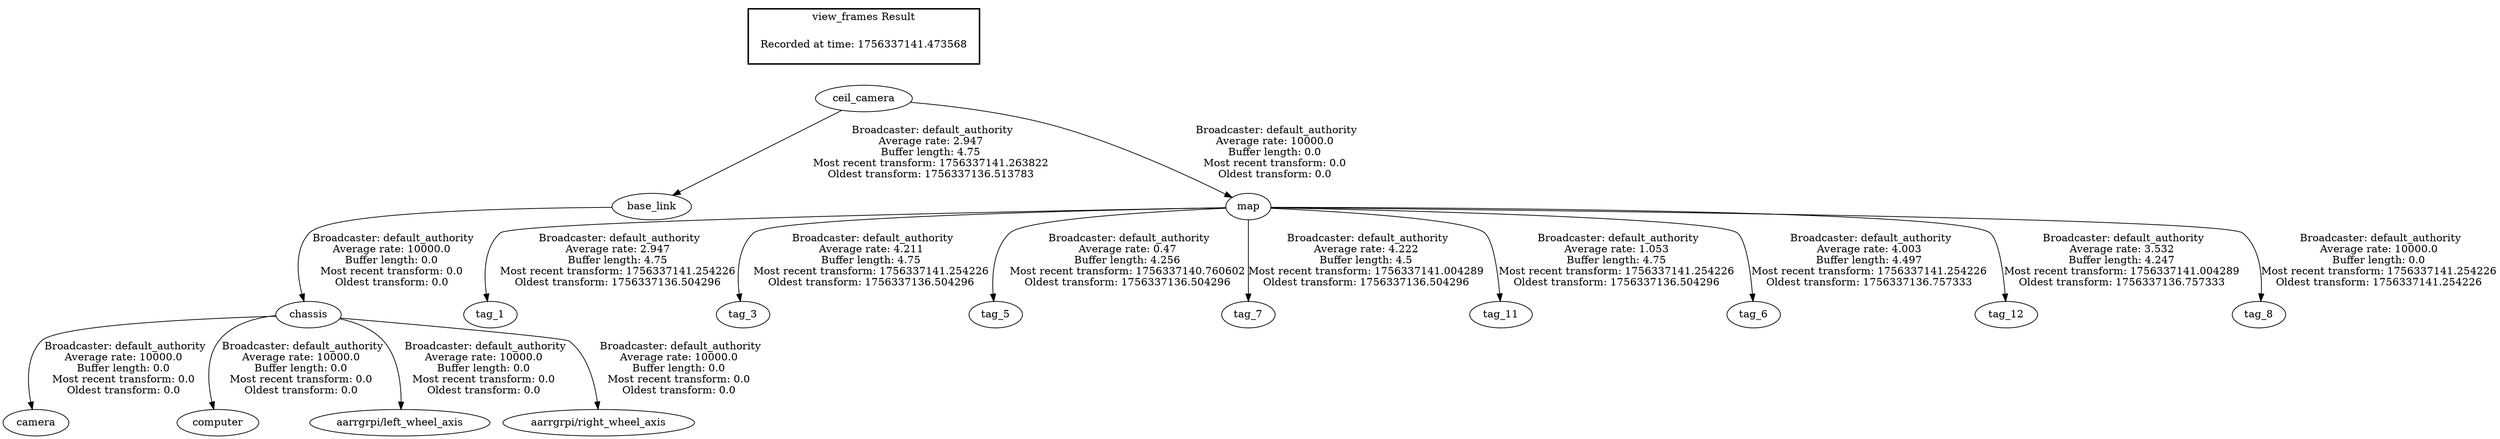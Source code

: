 digraph G {
"base_link" -> "chassis"[label=" Broadcaster: default_authority\nAverage rate: 10000.0\nBuffer length: 0.0\nMost recent transform: 0.0\nOldest transform: 0.0\n"];
"ceil_camera" -> "base_link"[label=" Broadcaster: default_authority\nAverage rate: 2.947\nBuffer length: 4.75\nMost recent transform: 1756337141.263822\nOldest transform: 1756337136.513783\n"];
"chassis" -> "camera"[label=" Broadcaster: default_authority\nAverage rate: 10000.0\nBuffer length: 0.0\nMost recent transform: 0.0\nOldest transform: 0.0\n"];
"chassis" -> "computer"[label=" Broadcaster: default_authority\nAverage rate: 10000.0\nBuffer length: 0.0\nMost recent transform: 0.0\nOldest transform: 0.0\n"];
"chassis" -> "aarrgrpi/left_wheel_axis"[label=" Broadcaster: default_authority\nAverage rate: 10000.0\nBuffer length: 0.0\nMost recent transform: 0.0\nOldest transform: 0.0\n"];
"chassis" -> "aarrgrpi/right_wheel_axis"[label=" Broadcaster: default_authority\nAverage rate: 10000.0\nBuffer length: 0.0\nMost recent transform: 0.0\nOldest transform: 0.0\n"];
"ceil_camera" -> "map"[label=" Broadcaster: default_authority\nAverage rate: 10000.0\nBuffer length: 0.0\nMost recent transform: 0.0\nOldest transform: 0.0\n"];
"map" -> "tag_1"[label=" Broadcaster: default_authority\nAverage rate: 2.947\nBuffer length: 4.75\nMost recent transform: 1756337141.254226\nOldest transform: 1756337136.504296\n"];
"map" -> "tag_3"[label=" Broadcaster: default_authority\nAverage rate: 4.211\nBuffer length: 4.75\nMost recent transform: 1756337141.254226\nOldest transform: 1756337136.504296\n"];
"map" -> "tag_5"[label=" Broadcaster: default_authority\nAverage rate: 0.47\nBuffer length: 4.256\nMost recent transform: 1756337140.760602\nOldest transform: 1756337136.504296\n"];
"map" -> "tag_7"[label=" Broadcaster: default_authority\nAverage rate: 4.222\nBuffer length: 4.5\nMost recent transform: 1756337141.004289\nOldest transform: 1756337136.504296\n"];
"map" -> "tag_11"[label=" Broadcaster: default_authority\nAverage rate: 1.053\nBuffer length: 4.75\nMost recent transform: 1756337141.254226\nOldest transform: 1756337136.504296\n"];
"map" -> "tag_6"[label=" Broadcaster: default_authority\nAverage rate: 4.003\nBuffer length: 4.497\nMost recent transform: 1756337141.254226\nOldest transform: 1756337136.757333\n"];
"map" -> "tag_12"[label=" Broadcaster: default_authority\nAverage rate: 3.532\nBuffer length: 4.247\nMost recent transform: 1756337141.004289\nOldest transform: 1756337136.757333\n"];
"map" -> "tag_8"[label=" Broadcaster: default_authority\nAverage rate: 10000.0\nBuffer length: 0.0\nMost recent transform: 1756337141.254226\nOldest transform: 1756337141.254226\n"];
edge [style=invis];
 subgraph cluster_legend { style=bold; color=black; label ="view_frames Result";
"Recorded at time: 1756337141.473568"[ shape=plaintext ] ;
}->"ceil_camera";
}